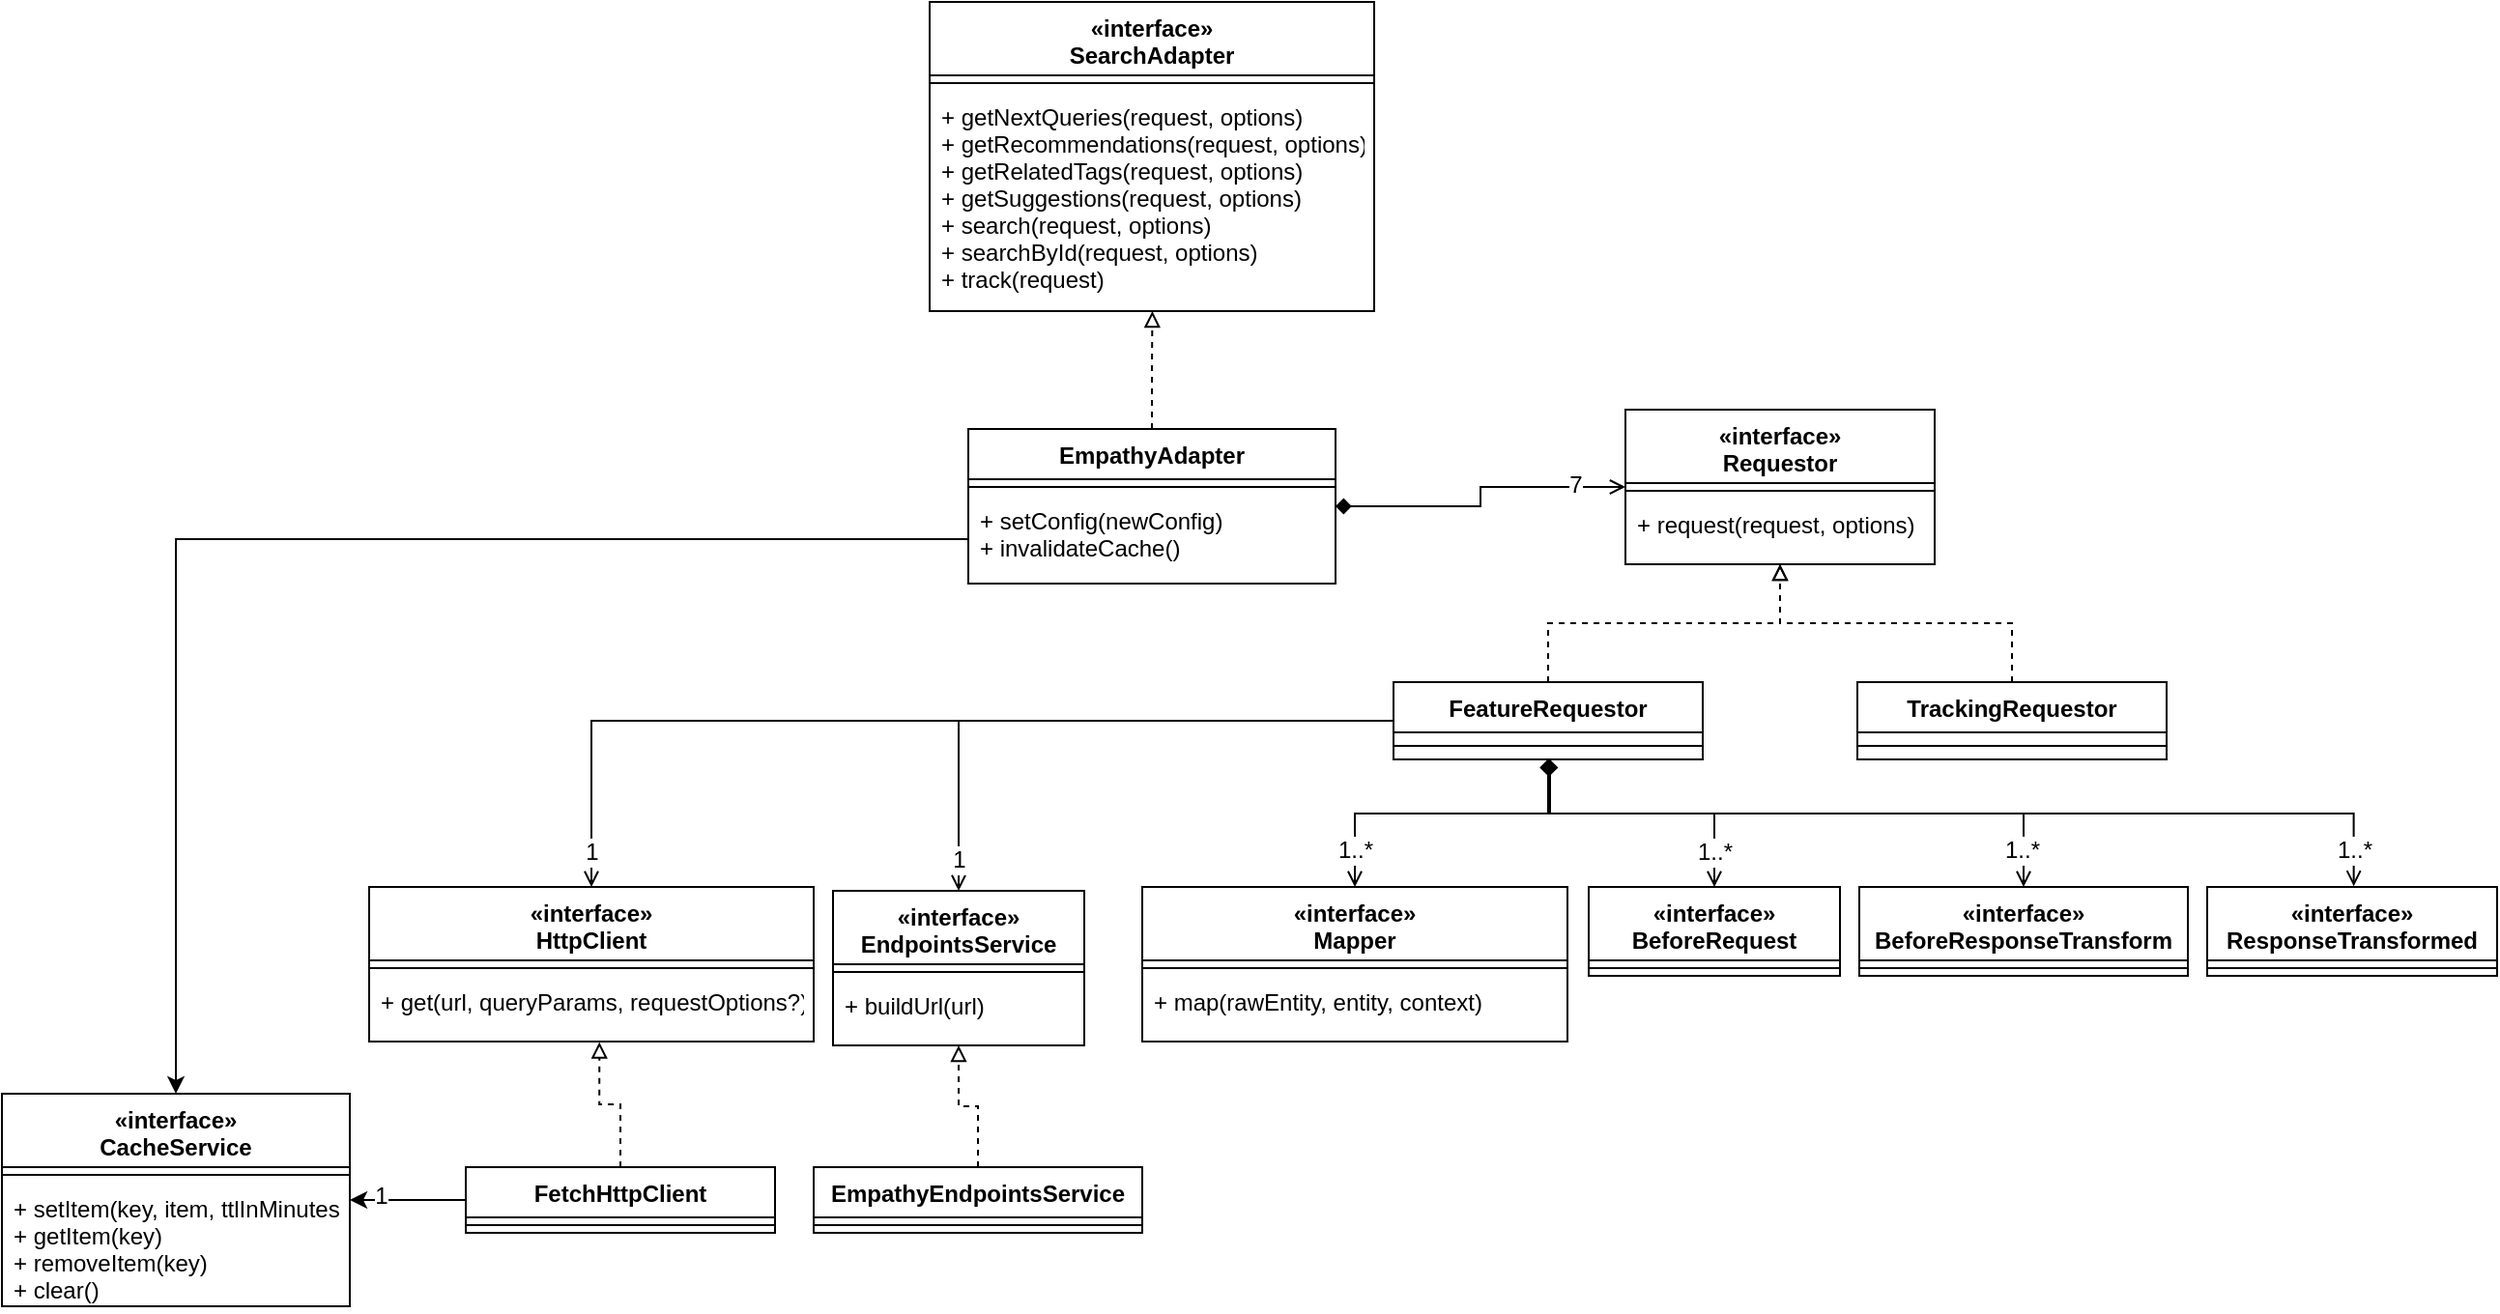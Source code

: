 <mxfile version="11.1.4" type="device"><diagram id="W1MXbyZlTlMfLXe-1OKP" name="Página-1"><mxGraphModel dx="1773" dy="1851" grid="1" gridSize="10" guides="1" tooltips="1" connect="1" arrows="1" fold="1" page="1" pageScale="1" pageWidth="827" pageHeight="1169" math="0" shadow="0"><root><mxCell id="0"/><mxCell id="1" parent="0"/><mxCell id="PD0V_rasXbSmqCxyREbv-27" style="edgeStyle=orthogonalEdgeStyle;rounded=0;orthogonalLoop=1;jettySize=auto;html=1;exitX=0.5;exitY=0;exitDx=0;exitDy=0;entryX=0.5;entryY=1;entryDx=0;entryDy=0;endArrow=block;endFill=0;dashed=1;" parent="1" source="PD0V_rasXbSmqCxyREbv-2" target="PD0V_rasXbSmqCxyREbv-19" edge="1"><mxGeometry relative="1" as="geometry"/></mxCell><mxCell id="PD0V_rasXbSmqCxyREbv-2" value="TrackingRequestor" style="swimlane;fontStyle=1;align=center;verticalAlign=top;childLayout=stackLayout;horizontal=1;startSize=26;horizontalStack=0;resizeParent=1;resizeParentMax=0;resizeLast=0;collapsible=1;marginBottom=0;" parent="1" vertex="1"><mxGeometry x="320" y="-318.0" width="160" height="40" as="geometry"/></mxCell><mxCell id="PD0V_rasXbSmqCxyREbv-3" value="" style="line;strokeWidth=1;fillColor=none;align=left;verticalAlign=middle;spacingTop=-1;spacingLeft=3;spacingRight=3;rotatable=0;labelPosition=right;points=[];portConstraint=eastwest;" parent="PD0V_rasXbSmqCxyREbv-2" vertex="1"><mxGeometry y="26" width="160" height="14" as="geometry"/></mxCell><mxCell id="PD0V_rasXbSmqCxyREbv-26" style="edgeStyle=orthogonalEdgeStyle;rounded=0;orthogonalLoop=1;jettySize=auto;html=1;exitX=0.5;exitY=0;exitDx=0;exitDy=0;endArrow=block;endFill=0;dashed=1;" parent="1" source="PD0V_rasXbSmqCxyREbv-4" target="PD0V_rasXbSmqCxyREbv-19" edge="1"><mxGeometry relative="1" as="geometry"/></mxCell><mxCell id="PD0V_rasXbSmqCxyREbv-4" value="FeatureRequestor" style="swimlane;fontStyle=1;align=center;verticalAlign=top;childLayout=stackLayout;horizontal=1;startSize=26;horizontalStack=0;resizeParent=1;resizeParentMax=0;resizeLast=0;collapsible=1;marginBottom=0;" parent="1" vertex="1"><mxGeometry x="80" y="-318" width="160" height="40" as="geometry"/></mxCell><mxCell id="PD0V_rasXbSmqCxyREbv-5" value="" style="line;strokeWidth=1;fillColor=none;align=left;verticalAlign=middle;spacingTop=-1;spacingLeft=3;spacingRight=3;rotatable=0;labelPosition=right;points=[];portConstraint=eastwest;" parent="PD0V_rasXbSmqCxyREbv-4" vertex="1"><mxGeometry y="26" width="160" height="14" as="geometry"/></mxCell><mxCell id="PD0V_rasXbSmqCxyREbv-18" style="edgeStyle=orthogonalEdgeStyle;rounded=0;orthogonalLoop=1;jettySize=auto;html=1;exitX=0.5;exitY=0;exitDx=0;exitDy=0;entryX=0.501;entryY=1;entryDx=0;entryDy=0;entryPerimeter=0;dashed=1;endArrow=block;endFill=0;" parent="1" source="PD0V_rasXbSmqCxyREbv-10" target="PD0V_rasXbSmqCxyREbv-17" edge="1"><mxGeometry relative="1" as="geometry"/></mxCell><mxCell id="PD0V_rasXbSmqCxyREbv-22" style="edgeStyle=orthogonalEdgeStyle;rounded=0;orthogonalLoop=1;jettySize=auto;html=1;exitX=1;exitY=0.5;exitDx=0;exitDy=0;endArrow=open;endFill=0;startArrow=diamond;startFill=1;" parent="1" source="PD0V_rasXbSmqCxyREbv-10" target="PD0V_rasXbSmqCxyREbv-19" edge="1"><mxGeometry relative="1" as="geometry"><mxPoint x="170" y="-450" as="targetPoint"/></mxGeometry></mxCell><mxCell id="PD0V_rasXbSmqCxyREbv-24" value="7" style="text;html=1;resizable=0;points=[];align=center;verticalAlign=middle;labelBackgroundColor=#ffffff;" parent="PD0V_rasXbSmqCxyREbv-22" vertex="1" connectable="0"><mxGeometry x="0.667" y="-1" relative="1" as="geometry"><mxPoint y="-2" as="offset"/></mxGeometry></mxCell><mxCell id="PD0V_rasXbSmqCxyREbv-10" value="EmpathyAdapter" style="swimlane;fontStyle=1;align=center;verticalAlign=top;childLayout=stackLayout;horizontal=1;startSize=26;horizontalStack=0;resizeParent=1;resizeParentMax=0;resizeLast=0;collapsible=1;marginBottom=0;" parent="1" vertex="1"><mxGeometry x="-140" y="-449" width="190" height="80" as="geometry"/></mxCell><mxCell id="PD0V_rasXbSmqCxyREbv-12" value="" style="line;strokeWidth=1;fillColor=none;align=left;verticalAlign=middle;spacingTop=-1;spacingLeft=3;spacingRight=3;rotatable=0;labelPosition=right;points=[];portConstraint=eastwest;" parent="PD0V_rasXbSmqCxyREbv-10" vertex="1"><mxGeometry y="26" width="190" height="8" as="geometry"/></mxCell><mxCell id="PD0V_rasXbSmqCxyREbv-13" value="+ setConfig(newConfig)&#10;+ invalidateCache()" style="text;strokeColor=none;fillColor=none;align=left;verticalAlign=top;spacingLeft=4;spacingRight=4;overflow=hidden;rotatable=0;points=[[0,0.5],[1,0.5]];portConstraint=eastwest;" parent="PD0V_rasXbSmqCxyREbv-10" vertex="1"><mxGeometry y="34" width="190" height="46" as="geometry"/></mxCell><mxCell id="PD0V_rasXbSmqCxyREbv-14" value="«interface»&#10;SearchAdapter" style="swimlane;fontStyle=1;align=center;verticalAlign=top;childLayout=stackLayout;horizontal=1;startSize=38;horizontalStack=0;resizeParent=1;resizeParentMax=0;resizeLast=0;collapsible=1;marginBottom=0;" parent="1" vertex="1"><mxGeometry x="-160" y="-670" width="230" height="160" as="geometry"/></mxCell><mxCell id="PD0V_rasXbSmqCxyREbv-16" value="" style="line;strokeWidth=1;fillColor=none;align=left;verticalAlign=middle;spacingTop=-1;spacingLeft=3;spacingRight=3;rotatable=0;labelPosition=right;points=[];portConstraint=eastwest;" parent="PD0V_rasXbSmqCxyREbv-14" vertex="1"><mxGeometry y="38" width="230" height="8" as="geometry"/></mxCell><mxCell id="PD0V_rasXbSmqCxyREbv-17" value="+ getNextQueries(request, options)&#10;+ getRecommendations(request, options)&#10;+ getRelatedTags(request, options)&#10;+ getSuggestions(request, options)&#10;+ search(request, options)&#10;+ searchById(request, options)&#10;+ track(request)&#10;" style="text;strokeColor=none;fillColor=none;align=left;verticalAlign=top;spacingLeft=4;spacingRight=4;overflow=hidden;rotatable=0;points=[[0,0.5],[1,0.5]];portConstraint=eastwest;" parent="PD0V_rasXbSmqCxyREbv-14" vertex="1"><mxGeometry y="46" width="230" height="114" as="geometry"/></mxCell><mxCell id="PD0V_rasXbSmqCxyREbv-19" value="«interface»&#10;Requestor" style="swimlane;fontStyle=1;align=center;verticalAlign=top;childLayout=stackLayout;horizontal=1;startSize=38;horizontalStack=0;resizeParent=1;resizeParentMax=0;resizeLast=0;collapsible=1;marginBottom=0;" parent="1" vertex="1"><mxGeometry x="200" y="-459" width="160" height="80" as="geometry"/></mxCell><mxCell id="PD0V_rasXbSmqCxyREbv-20" value="" style="line;strokeWidth=1;fillColor=none;align=left;verticalAlign=middle;spacingTop=-1;spacingLeft=3;spacingRight=3;rotatable=0;labelPosition=right;points=[];portConstraint=eastwest;" parent="PD0V_rasXbSmqCxyREbv-19" vertex="1"><mxGeometry y="38" width="160" height="8" as="geometry"/></mxCell><mxCell id="PD0V_rasXbSmqCxyREbv-21" value="+ request(request, options)&#10;&#10;" style="text;strokeColor=none;fillColor=none;align=left;verticalAlign=top;spacingLeft=4;spacingRight=4;overflow=hidden;rotatable=0;points=[[0,0.5],[1,0.5]];portConstraint=eastwest;" parent="PD0V_rasXbSmqCxyREbv-19" vertex="1"><mxGeometry y="46" width="160" height="34" as="geometry"/></mxCell><mxCell id="PD0V_rasXbSmqCxyREbv-43" style="edgeStyle=orthogonalEdgeStyle;rounded=0;orthogonalLoop=1;jettySize=auto;html=1;exitX=0.5;exitY=0;exitDx=0;exitDy=0;entryX=0.518;entryY=1.009;entryDx=0;entryDy=0;entryPerimeter=0;dashed=1;endArrow=block;endFill=0;" parent="1" source="PD0V_rasXbSmqCxyREbv-35" target="PD0V_rasXbSmqCxyREbv-42" edge="1"><mxGeometry relative="1" as="geometry"/></mxCell><mxCell id="J4hWVqBjCzBjvOGsfNPl-6" style="edgeStyle=orthogonalEdgeStyle;rounded=0;orthogonalLoop=1;jettySize=auto;html=1;exitX=0;exitY=0.5;exitDx=0;exitDy=0;entryX=1;entryY=0.5;entryDx=0;entryDy=0;" edge="1" parent="1" source="PD0V_rasXbSmqCxyREbv-35" target="J4hWVqBjCzBjvOGsfNPl-1"><mxGeometry relative="1" as="geometry"/></mxCell><mxCell id="J4hWVqBjCzBjvOGsfNPl-7" value="1" style="text;html=1;resizable=0;points=[];align=center;verticalAlign=middle;labelBackgroundColor=#ffffff;" vertex="1" connectable="0" parent="J4hWVqBjCzBjvOGsfNPl-6"><mxGeometry x="0.675" y="3" relative="1" as="geometry"><mxPoint x="6" y="-5" as="offset"/></mxGeometry></mxCell><mxCell id="PD0V_rasXbSmqCxyREbv-35" value="FetchHttpClient" style="swimlane;fontStyle=1;align=center;verticalAlign=top;childLayout=stackLayout;horizontal=1;startSize=26;horizontalStack=0;resizeParent=1;resizeParentMax=0;resizeLast=0;collapsible=1;marginBottom=0;" parent="1" vertex="1"><mxGeometry x="-400" y="-67" width="160" height="34" as="geometry"/></mxCell><mxCell id="PD0V_rasXbSmqCxyREbv-37" value="" style="line;strokeWidth=1;fillColor=none;align=left;verticalAlign=middle;spacingTop=-1;spacingLeft=3;spacingRight=3;rotatable=0;labelPosition=right;points=[];portConstraint=eastwest;" parent="PD0V_rasXbSmqCxyREbv-35" vertex="1"><mxGeometry y="26" width="160" height="8" as="geometry"/></mxCell><mxCell id="PD0V_rasXbSmqCxyREbv-70" style="edgeStyle=orthogonalEdgeStyle;rounded=0;orthogonalLoop=1;jettySize=auto;html=1;exitX=0.5;exitY=0;exitDx=0;exitDy=0;entryX=0;entryY=0.5;entryDx=0;entryDy=0;startArrow=open;startFill=0;endArrow=none;endFill=0;" parent="1" source="PD0V_rasXbSmqCxyREbv-40" target="PD0V_rasXbSmqCxyREbv-4" edge="1"><mxGeometry relative="1" as="geometry"/></mxCell><mxCell id="PD0V_rasXbSmqCxyREbv-84" value="1" style="text;html=1;resizable=0;points=[];align=center;verticalAlign=middle;labelBackgroundColor=#ffffff;" parent="PD0V_rasXbSmqCxyREbv-70" vertex="1" connectable="0"><mxGeometry x="-0.926" relative="1" as="geometry"><mxPoint as="offset"/></mxGeometry></mxCell><mxCell id="PD0V_rasXbSmqCxyREbv-40" value="«interface»&#10;HttpClient" style="swimlane;fontStyle=1;align=center;verticalAlign=top;childLayout=stackLayout;horizontal=1;startSize=38;horizontalStack=0;resizeParent=1;resizeParentMax=0;resizeLast=0;collapsible=1;marginBottom=0;" parent="1" vertex="1"><mxGeometry x="-450" y="-212" width="230" height="80" as="geometry"/></mxCell><mxCell id="PD0V_rasXbSmqCxyREbv-41" value="" style="line;strokeWidth=1;fillColor=none;align=left;verticalAlign=middle;spacingTop=-1;spacingLeft=3;spacingRight=3;rotatable=0;labelPosition=right;points=[];portConstraint=eastwest;" parent="PD0V_rasXbSmqCxyREbv-40" vertex="1"><mxGeometry y="38" width="230" height="8" as="geometry"/></mxCell><mxCell id="PD0V_rasXbSmqCxyREbv-42" value="+ get(url, queryParams, requestOptions?)&#10;" style="text;strokeColor=none;fillColor=none;align=left;verticalAlign=top;spacingLeft=4;spacingRight=4;overflow=hidden;rotatable=0;points=[[0,0.5],[1,0.5]];portConstraint=eastwest;" parent="PD0V_rasXbSmqCxyREbv-40" vertex="1"><mxGeometry y="46" width="230" height="34" as="geometry"/></mxCell><mxCell id="PD0V_rasXbSmqCxyREbv-71" style="edgeStyle=orthogonalEdgeStyle;rounded=0;orthogonalLoop=1;jettySize=auto;html=1;exitX=0.5;exitY=0;exitDx=0;exitDy=0;startArrow=open;startFill=0;endArrow=diamond;endFill=1;" parent="1" source="PD0V_rasXbSmqCxyREbv-44" target="PD0V_rasXbSmqCxyREbv-4" edge="1"><mxGeometry relative="1" as="geometry"><Array as="points"><mxPoint x="60" y="-250"/><mxPoint x="160" y="-250"/></Array></mxGeometry></mxCell><mxCell id="PD0V_rasXbSmqCxyREbv-79" value="1..*" style="text;html=1;resizable=0;points=[];align=center;verticalAlign=middle;labelBackgroundColor=#ffffff;" parent="PD0V_rasXbSmqCxyREbv-71" vertex="1" connectable="0"><mxGeometry x="-0.8" y="1" relative="1" as="geometry"><mxPoint x="1" y="-3" as="offset"/></mxGeometry></mxCell><mxCell id="PD0V_rasXbSmqCxyREbv-44" value="«interface»&#10;Mapper" style="swimlane;fontStyle=1;align=center;verticalAlign=top;childLayout=stackLayout;horizontal=1;startSize=38;horizontalStack=0;resizeParent=1;resizeParentMax=0;resizeLast=0;collapsible=1;marginBottom=0;" parent="1" vertex="1"><mxGeometry x="-50" y="-212" width="220" height="80" as="geometry"/></mxCell><mxCell id="PD0V_rasXbSmqCxyREbv-45" value="" style="line;strokeWidth=1;fillColor=none;align=left;verticalAlign=middle;spacingTop=-1;spacingLeft=3;spacingRight=3;rotatable=0;labelPosition=right;points=[];portConstraint=eastwest;" parent="PD0V_rasXbSmqCxyREbv-44" vertex="1"><mxGeometry y="38" width="220" height="8" as="geometry"/></mxCell><mxCell id="PD0V_rasXbSmqCxyREbv-46" value="+ map(rawEntity, entity, context)&#10;" style="text;strokeColor=none;fillColor=none;align=left;verticalAlign=top;spacingLeft=4;spacingRight=4;overflow=hidden;rotatable=0;points=[[0,0.5],[1,0.5]];portConstraint=eastwest;" parent="PD0V_rasXbSmqCxyREbv-44" vertex="1"><mxGeometry y="46" width="220" height="34" as="geometry"/></mxCell><mxCell id="PD0V_rasXbSmqCxyREbv-73" style="edgeStyle=orthogonalEdgeStyle;rounded=0;orthogonalLoop=1;jettySize=auto;html=1;exitX=0.5;exitY=0;exitDx=0;exitDy=0;entryX=0;entryY=0.5;entryDx=0;entryDy=0;startArrow=open;startFill=0;endArrow=none;endFill=0;" parent="1" source="PD0V_rasXbSmqCxyREbv-47" target="PD0V_rasXbSmqCxyREbv-4" edge="1"><mxGeometry relative="1" as="geometry"/></mxCell><mxCell id="PD0V_rasXbSmqCxyREbv-85" value="1" style="text;html=1;resizable=0;points=[];align=center;verticalAlign=middle;labelBackgroundColor=#ffffff;" parent="PD0V_rasXbSmqCxyREbv-73" vertex="1" connectable="0"><mxGeometry x="-0.903" y="1" relative="1" as="geometry"><mxPoint x="1" y="-1" as="offset"/></mxGeometry></mxCell><mxCell id="PD0V_rasXbSmqCxyREbv-47" value="«interface»&#10;EndpointsService" style="swimlane;fontStyle=1;align=center;verticalAlign=top;childLayout=stackLayout;horizontal=1;startSize=38;horizontalStack=0;resizeParent=1;resizeParentMax=0;resizeLast=0;collapsible=1;marginBottom=0;" parent="1" vertex="1"><mxGeometry x="-210" y="-210" width="130" height="80" as="geometry"/></mxCell><mxCell id="PD0V_rasXbSmqCxyREbv-48" value="" style="line;strokeWidth=1;fillColor=none;align=left;verticalAlign=middle;spacingTop=-1;spacingLeft=3;spacingRight=3;rotatable=0;labelPosition=right;points=[];portConstraint=eastwest;" parent="PD0V_rasXbSmqCxyREbv-47" vertex="1"><mxGeometry y="38" width="130" height="8" as="geometry"/></mxCell><mxCell id="PD0V_rasXbSmqCxyREbv-49" value="+ buildUrl(url)&#10;" style="text;strokeColor=none;fillColor=none;align=left;verticalAlign=top;spacingLeft=4;spacingRight=4;overflow=hidden;rotatable=0;points=[[0,0.5],[1,0.5]];portConstraint=eastwest;" parent="PD0V_rasXbSmqCxyREbv-47" vertex="1"><mxGeometry y="46" width="130" height="34" as="geometry"/></mxCell><mxCell id="PD0V_rasXbSmqCxyREbv-74" style="edgeStyle=orthogonalEdgeStyle;rounded=0;orthogonalLoop=1;jettySize=auto;html=1;exitX=0.5;exitY=0;exitDx=0;exitDy=0;startArrow=open;startFill=0;endArrow=diamond;endFill=1;" parent="1" source="PD0V_rasXbSmqCxyREbv-50" target="PD0V_rasXbSmqCxyREbv-4" edge="1"><mxGeometry relative="1" as="geometry"><Array as="points"><mxPoint x="246" y="-250"/><mxPoint x="160" y="-250"/></Array></mxGeometry></mxCell><mxCell id="PD0V_rasXbSmqCxyREbv-80" value="1..*" style="text;html=1;resizable=0;points=[];align=center;verticalAlign=middle;labelBackgroundColor=#ffffff;" parent="PD0V_rasXbSmqCxyREbv-74" vertex="1" connectable="0"><mxGeometry x="-0.8" relative="1" as="geometry"><mxPoint y="-3" as="offset"/></mxGeometry></mxCell><mxCell id="PD0V_rasXbSmqCxyREbv-50" value="«interface»&#10;BeforeRequest&#10;" style="swimlane;fontStyle=1;align=center;verticalAlign=top;childLayout=stackLayout;horizontal=1;startSize=38;horizontalStack=0;resizeParent=1;resizeParentMax=0;resizeLast=0;collapsible=1;marginBottom=0;" parent="1" vertex="1"><mxGeometry x="181" y="-212" width="130" height="46" as="geometry"/></mxCell><mxCell id="PD0V_rasXbSmqCxyREbv-51" value="" style="line;strokeWidth=1;fillColor=none;align=left;verticalAlign=middle;spacingTop=-1;spacingLeft=3;spacingRight=3;rotatable=0;labelPosition=right;points=[];portConstraint=eastwest;" parent="PD0V_rasXbSmqCxyREbv-50" vertex="1"><mxGeometry y="38" width="130" height="8" as="geometry"/></mxCell><mxCell id="PD0V_rasXbSmqCxyREbv-76" style="edgeStyle=orthogonalEdgeStyle;rounded=0;orthogonalLoop=1;jettySize=auto;html=1;exitX=0.5;exitY=0;exitDx=0;exitDy=0;startArrow=open;startFill=0;endArrow=diamond;endFill=1;" parent="1" source="PD0V_rasXbSmqCxyREbv-53" target="PD0V_rasXbSmqCxyREbv-4" edge="1"><mxGeometry relative="1" as="geometry"><Array as="points"><mxPoint x="406" y="-250"/><mxPoint x="160" y="-250"/></Array></mxGeometry></mxCell><mxCell id="PD0V_rasXbSmqCxyREbv-81" value="1..*" style="text;html=1;resizable=0;points=[];align=center;verticalAlign=middle;labelBackgroundColor=#ffffff;" parent="PD0V_rasXbSmqCxyREbv-76" vertex="1" connectable="0"><mxGeometry x="-0.894" y="1" relative="1" as="geometry"><mxPoint y="-3" as="offset"/></mxGeometry></mxCell><mxCell id="PD0V_rasXbSmqCxyREbv-53" value="«interface»&#10;BeforeResponseTransform&#10;" style="swimlane;fontStyle=1;align=center;verticalAlign=top;childLayout=stackLayout;horizontal=1;startSize=38;horizontalStack=0;resizeParent=1;resizeParentMax=0;resizeLast=0;collapsible=1;marginBottom=0;" parent="1" vertex="1"><mxGeometry x="321" y="-212" width="170" height="46" as="geometry"/></mxCell><mxCell id="PD0V_rasXbSmqCxyREbv-54" value="" style="line;strokeWidth=1;fillColor=none;align=left;verticalAlign=middle;spacingTop=-1;spacingLeft=3;spacingRight=3;rotatable=0;labelPosition=right;points=[];portConstraint=eastwest;" parent="PD0V_rasXbSmqCxyREbv-53" vertex="1"><mxGeometry y="38" width="170" height="8" as="geometry"/></mxCell><mxCell id="PD0V_rasXbSmqCxyREbv-77" style="edgeStyle=orthogonalEdgeStyle;rounded=0;orthogonalLoop=1;jettySize=auto;html=1;exitX=0.5;exitY=0;exitDx=0;exitDy=0;startArrow=open;startFill=0;endArrow=diamond;endFill=1;" parent="1" target="PD0V_rasXbSmqCxyREbv-4" edge="1"><mxGeometry relative="1" as="geometry"><mxPoint x="576.833" y="-212.333" as="sourcePoint"/><mxPoint x="160.167" y="-279.833" as="targetPoint"/><Array as="points"><mxPoint x="577" y="-250"/><mxPoint x="161" y="-250"/></Array></mxGeometry></mxCell><mxCell id="PD0V_rasXbSmqCxyREbv-82" value="1..*" style="text;html=1;resizable=0;points=[];align=center;verticalAlign=middle;labelBackgroundColor=#ffffff;" parent="PD0V_rasXbSmqCxyREbv-77" vertex="1" connectable="0"><mxGeometry x="-0.934" y="-2" relative="1" as="geometry"><mxPoint x="-2" y="-3" as="offset"/></mxGeometry></mxCell><mxCell id="PD0V_rasXbSmqCxyREbv-55" value="«interface»&#10;ResponseTransformed&#10;" style="swimlane;fontStyle=1;align=center;verticalAlign=top;childLayout=stackLayout;horizontal=1;startSize=38;horizontalStack=0;resizeParent=1;resizeParentMax=0;resizeLast=0;collapsible=1;marginBottom=0;" parent="1" vertex="1"><mxGeometry x="501" y="-212" width="150" height="46" as="geometry"/></mxCell><mxCell id="PD0V_rasXbSmqCxyREbv-56" value="" style="line;strokeWidth=1;fillColor=none;align=left;verticalAlign=middle;spacingTop=-1;spacingLeft=3;spacingRight=3;rotatable=0;labelPosition=right;points=[];portConstraint=eastwest;" parent="PD0V_rasXbSmqCxyREbv-55" vertex="1"><mxGeometry y="38" width="150" height="8" as="geometry"/></mxCell><mxCell id="PD0V_rasXbSmqCxyREbv-62" style="edgeStyle=orthogonalEdgeStyle;rounded=0;orthogonalLoop=1;jettySize=auto;html=1;exitX=0.5;exitY=0;exitDx=0;exitDy=0;dashed=1;startArrow=none;startFill=0;endArrow=block;endFill=0;" parent="1" source="PD0V_rasXbSmqCxyREbv-58" target="PD0V_rasXbSmqCxyREbv-47" edge="1"><mxGeometry relative="1" as="geometry"/></mxCell><mxCell id="PD0V_rasXbSmqCxyREbv-58" value="EmpathyEndpointsService" style="swimlane;fontStyle=1;align=center;verticalAlign=top;childLayout=stackLayout;horizontal=1;startSize=26;horizontalStack=0;resizeParent=1;resizeParentMax=0;resizeLast=0;collapsible=1;marginBottom=0;" parent="1" vertex="1"><mxGeometry x="-220" y="-67" width="170" height="34" as="geometry"/></mxCell><mxCell id="PD0V_rasXbSmqCxyREbv-59" value="" style="line;strokeWidth=1;fillColor=none;align=left;verticalAlign=middle;spacingTop=-1;spacingLeft=3;spacingRight=3;rotatable=0;labelPosition=right;points=[];portConstraint=eastwest;" parent="PD0V_rasXbSmqCxyREbv-58" vertex="1"><mxGeometry y="26" width="170" height="8" as="geometry"/></mxCell><mxCell id="J4hWVqBjCzBjvOGsfNPl-1" value="«interface»&#10;CacheService" style="swimlane;fontStyle=1;align=center;verticalAlign=top;childLayout=stackLayout;horizontal=1;startSize=38;horizontalStack=0;resizeParent=1;resizeParentMax=0;resizeLast=0;collapsible=1;marginBottom=0;" vertex="1" parent="1"><mxGeometry x="-640" y="-105" width="180" height="110" as="geometry"/></mxCell><mxCell id="J4hWVqBjCzBjvOGsfNPl-2" value="" style="line;strokeWidth=1;fillColor=none;align=left;verticalAlign=middle;spacingTop=-1;spacingLeft=3;spacingRight=3;rotatable=0;labelPosition=right;points=[];portConstraint=eastwest;" vertex="1" parent="J4hWVqBjCzBjvOGsfNPl-1"><mxGeometry y="38" width="180" height="8" as="geometry"/></mxCell><mxCell id="J4hWVqBjCzBjvOGsfNPl-3" value="+ setItem(key, item, ttlInMinutes)&#10;+ getItem(key)&#10;+ removeItem(key)&#10;+ clear()&#10;" style="text;strokeColor=none;fillColor=none;align=left;verticalAlign=top;spacingLeft=4;spacingRight=4;overflow=hidden;rotatable=0;points=[[0,0.5],[1,0.5]];portConstraint=eastwest;" vertex="1" parent="J4hWVqBjCzBjvOGsfNPl-1"><mxGeometry y="46" width="180" height="64" as="geometry"/></mxCell><mxCell id="J4hWVqBjCzBjvOGsfNPl-8" style="edgeStyle=orthogonalEdgeStyle;rounded=0;orthogonalLoop=1;jettySize=auto;html=1;exitX=0;exitY=0.5;exitDx=0;exitDy=0;entryX=0.5;entryY=0;entryDx=0;entryDy=0;" edge="1" parent="1" source="PD0V_rasXbSmqCxyREbv-13" target="J4hWVqBjCzBjvOGsfNPl-1"><mxGeometry relative="1" as="geometry"><mxPoint x="-560" y="-567" as="targetPoint"/></mxGeometry></mxCell></root></mxGraphModel></diagram></mxfile>
